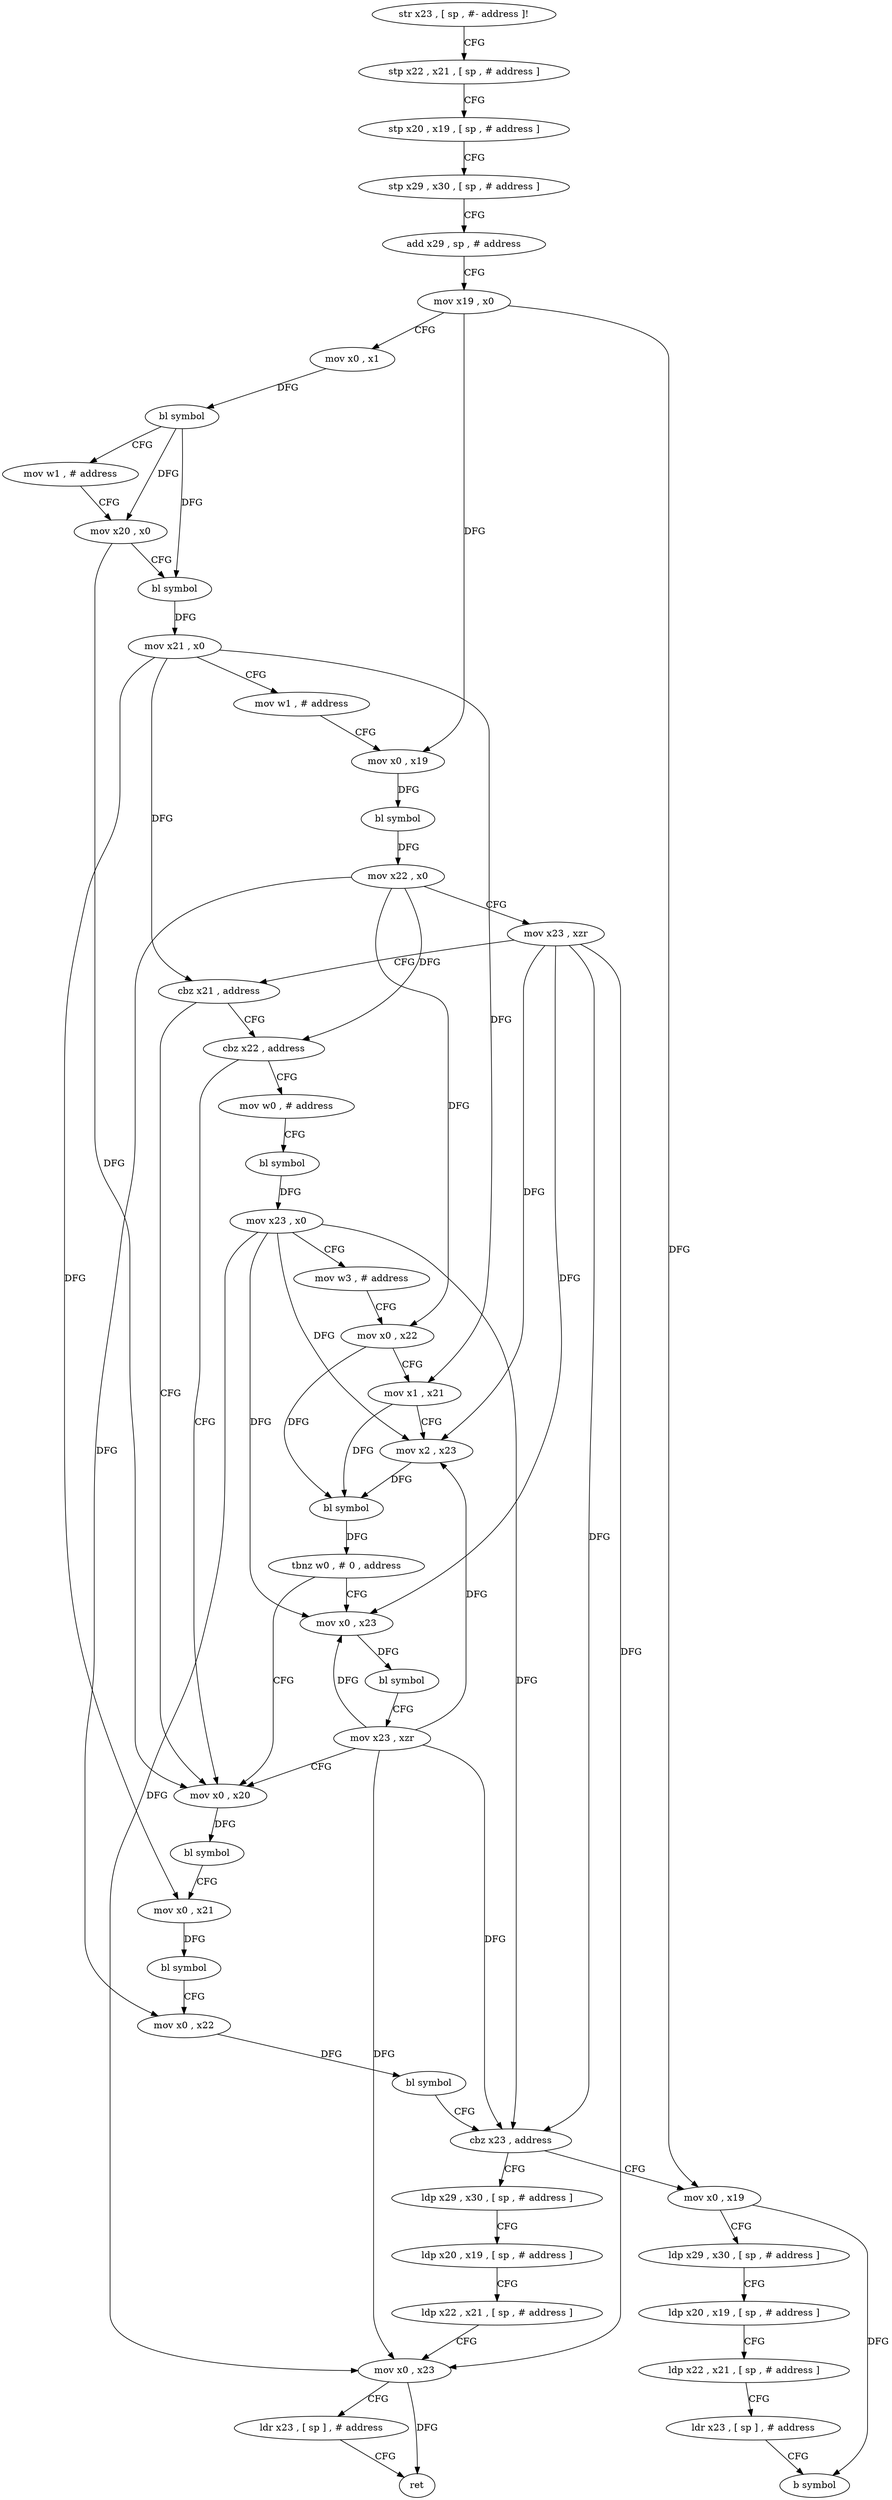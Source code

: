 digraph "func" {
"4206608" [label = "str x23 , [ sp , #- address ]!" ]
"4206612" [label = "stp x22 , x21 , [ sp , # address ]" ]
"4206616" [label = "stp x20 , x19 , [ sp , # address ]" ]
"4206620" [label = "stp x29 , x30 , [ sp , # address ]" ]
"4206624" [label = "add x29 , sp , # address" ]
"4206628" [label = "mov x19 , x0" ]
"4206632" [label = "mov x0 , x1" ]
"4206636" [label = "bl symbol" ]
"4206640" [label = "mov w1 , # address" ]
"4206644" [label = "mov x20 , x0" ]
"4206648" [label = "bl symbol" ]
"4206652" [label = "mov x21 , x0" ]
"4206656" [label = "mov w1 , # address" ]
"4206660" [label = "mov x0 , x19" ]
"4206664" [label = "bl symbol" ]
"4206668" [label = "mov x22 , x0" ]
"4206672" [label = "mov x23 , xzr" ]
"4206676" [label = "cbz x21 , address" ]
"4206732" [label = "mov x0 , x20" ]
"4206680" [label = "cbz x22 , address" ]
"4206736" [label = "bl symbol" ]
"4206740" [label = "mov x0 , x21" ]
"4206744" [label = "bl symbol" ]
"4206748" [label = "mov x0 , x22" ]
"4206752" [label = "bl symbol" ]
"4206756" [label = "cbz x23 , address" ]
"4206784" [label = "mov x0 , x19" ]
"4206760" [label = "ldp x29 , x30 , [ sp , # address ]" ]
"4206684" [label = "mov w0 , # address" ]
"4206788" [label = "ldp x29 , x30 , [ sp , # address ]" ]
"4206792" [label = "ldp x20 , x19 , [ sp , # address ]" ]
"4206796" [label = "ldp x22 , x21 , [ sp , # address ]" ]
"4206800" [label = "ldr x23 , [ sp ] , # address" ]
"4206804" [label = "b symbol" ]
"4206764" [label = "ldp x20 , x19 , [ sp , # address ]" ]
"4206768" [label = "ldp x22 , x21 , [ sp , # address ]" ]
"4206772" [label = "mov x0 , x23" ]
"4206776" [label = "ldr x23 , [ sp ] , # address" ]
"4206780" [label = "ret" ]
"4206688" [label = "bl symbol" ]
"4206692" [label = "mov x23 , x0" ]
"4206696" [label = "mov w3 , # address" ]
"4206700" [label = "mov x0 , x22" ]
"4206704" [label = "mov x1 , x21" ]
"4206708" [label = "mov x2 , x23" ]
"4206712" [label = "bl symbol" ]
"4206716" [label = "tbnz w0 , # 0 , address" ]
"4206720" [label = "mov x0 , x23" ]
"4206724" [label = "bl symbol" ]
"4206728" [label = "mov x23 , xzr" ]
"4206608" -> "4206612" [ label = "CFG" ]
"4206612" -> "4206616" [ label = "CFG" ]
"4206616" -> "4206620" [ label = "CFG" ]
"4206620" -> "4206624" [ label = "CFG" ]
"4206624" -> "4206628" [ label = "CFG" ]
"4206628" -> "4206632" [ label = "CFG" ]
"4206628" -> "4206660" [ label = "DFG" ]
"4206628" -> "4206784" [ label = "DFG" ]
"4206632" -> "4206636" [ label = "DFG" ]
"4206636" -> "4206640" [ label = "CFG" ]
"4206636" -> "4206644" [ label = "DFG" ]
"4206636" -> "4206648" [ label = "DFG" ]
"4206640" -> "4206644" [ label = "CFG" ]
"4206644" -> "4206648" [ label = "CFG" ]
"4206644" -> "4206732" [ label = "DFG" ]
"4206648" -> "4206652" [ label = "DFG" ]
"4206652" -> "4206656" [ label = "CFG" ]
"4206652" -> "4206676" [ label = "DFG" ]
"4206652" -> "4206740" [ label = "DFG" ]
"4206652" -> "4206704" [ label = "DFG" ]
"4206656" -> "4206660" [ label = "CFG" ]
"4206660" -> "4206664" [ label = "DFG" ]
"4206664" -> "4206668" [ label = "DFG" ]
"4206668" -> "4206672" [ label = "CFG" ]
"4206668" -> "4206748" [ label = "DFG" ]
"4206668" -> "4206680" [ label = "DFG" ]
"4206668" -> "4206700" [ label = "DFG" ]
"4206672" -> "4206676" [ label = "CFG" ]
"4206672" -> "4206756" [ label = "DFG" ]
"4206672" -> "4206772" [ label = "DFG" ]
"4206672" -> "4206708" [ label = "DFG" ]
"4206672" -> "4206720" [ label = "DFG" ]
"4206676" -> "4206732" [ label = "CFG" ]
"4206676" -> "4206680" [ label = "CFG" ]
"4206732" -> "4206736" [ label = "DFG" ]
"4206680" -> "4206732" [ label = "CFG" ]
"4206680" -> "4206684" [ label = "CFG" ]
"4206736" -> "4206740" [ label = "CFG" ]
"4206740" -> "4206744" [ label = "DFG" ]
"4206744" -> "4206748" [ label = "CFG" ]
"4206748" -> "4206752" [ label = "DFG" ]
"4206752" -> "4206756" [ label = "CFG" ]
"4206756" -> "4206784" [ label = "CFG" ]
"4206756" -> "4206760" [ label = "CFG" ]
"4206784" -> "4206788" [ label = "CFG" ]
"4206784" -> "4206804" [ label = "DFG" ]
"4206760" -> "4206764" [ label = "CFG" ]
"4206684" -> "4206688" [ label = "CFG" ]
"4206788" -> "4206792" [ label = "CFG" ]
"4206792" -> "4206796" [ label = "CFG" ]
"4206796" -> "4206800" [ label = "CFG" ]
"4206800" -> "4206804" [ label = "CFG" ]
"4206764" -> "4206768" [ label = "CFG" ]
"4206768" -> "4206772" [ label = "CFG" ]
"4206772" -> "4206776" [ label = "CFG" ]
"4206772" -> "4206780" [ label = "DFG" ]
"4206776" -> "4206780" [ label = "CFG" ]
"4206688" -> "4206692" [ label = "DFG" ]
"4206692" -> "4206696" [ label = "CFG" ]
"4206692" -> "4206756" [ label = "DFG" ]
"4206692" -> "4206772" [ label = "DFG" ]
"4206692" -> "4206708" [ label = "DFG" ]
"4206692" -> "4206720" [ label = "DFG" ]
"4206696" -> "4206700" [ label = "CFG" ]
"4206700" -> "4206704" [ label = "CFG" ]
"4206700" -> "4206712" [ label = "DFG" ]
"4206704" -> "4206708" [ label = "CFG" ]
"4206704" -> "4206712" [ label = "DFG" ]
"4206708" -> "4206712" [ label = "DFG" ]
"4206712" -> "4206716" [ label = "DFG" ]
"4206716" -> "4206732" [ label = "CFG" ]
"4206716" -> "4206720" [ label = "CFG" ]
"4206720" -> "4206724" [ label = "DFG" ]
"4206724" -> "4206728" [ label = "CFG" ]
"4206728" -> "4206732" [ label = "CFG" ]
"4206728" -> "4206756" [ label = "DFG" ]
"4206728" -> "4206772" [ label = "DFG" ]
"4206728" -> "4206708" [ label = "DFG" ]
"4206728" -> "4206720" [ label = "DFG" ]
}
